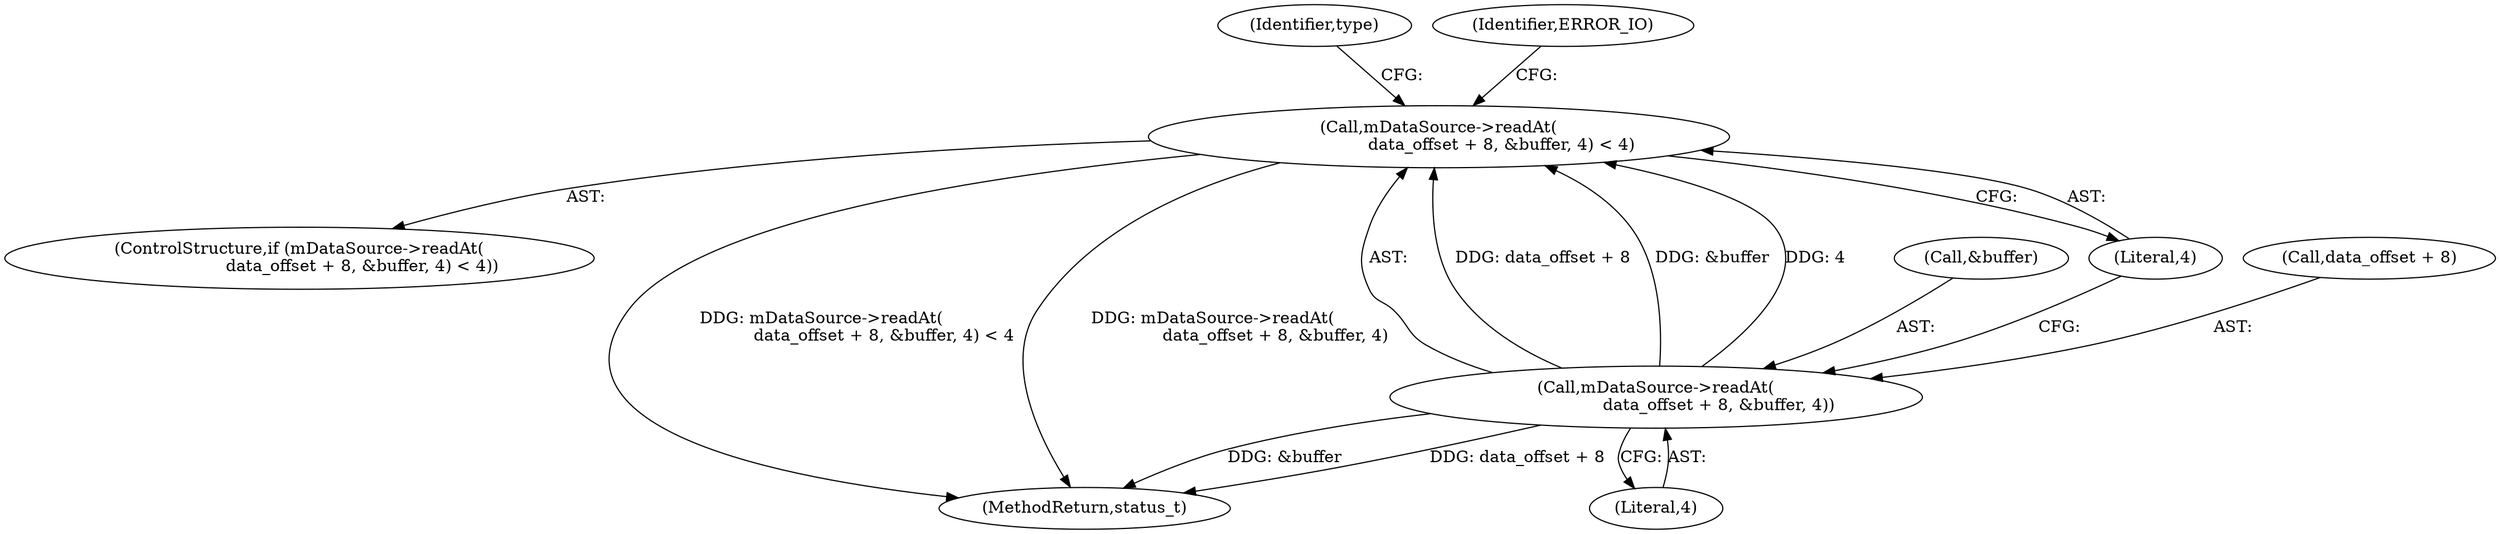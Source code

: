 digraph "0_Android_8a3a2f6ea7defe1a81bb32b3c9f3537f84749b9d@API" {
"1003392" [label="(Call,mDataSource->readAt(\n                        data_offset + 8, &buffer, 4) < 4)"];
"1003393" [label="(Call,mDataSource->readAt(\n                        data_offset + 8, &buffer, 4))"];
"1003392" [label="(Call,mDataSource->readAt(\n                        data_offset + 8, &buffer, 4) < 4)"];
"1003406" [label="(Identifier,type)"];
"1003399" [label="(Literal,4)"];
"1003391" [label="(ControlStructure,if (mDataSource->readAt(\n                        data_offset + 8, &buffer, 4) < 4))"];
"1003923" [label="(MethodReturn,status_t)"];
"1003403" [label="(Identifier,ERROR_IO)"];
"1003397" [label="(Call,&buffer)"];
"1003400" [label="(Literal,4)"];
"1003393" [label="(Call,mDataSource->readAt(\n                        data_offset + 8, &buffer, 4))"];
"1003394" [label="(Call,data_offset + 8)"];
"1003392" -> "1003391"  [label="AST: "];
"1003392" -> "1003400"  [label="CFG: "];
"1003393" -> "1003392"  [label="AST: "];
"1003400" -> "1003392"  [label="AST: "];
"1003403" -> "1003392"  [label="CFG: "];
"1003406" -> "1003392"  [label="CFG: "];
"1003392" -> "1003923"  [label="DDG: mDataSource->readAt(\n                        data_offset + 8, &buffer, 4) < 4"];
"1003392" -> "1003923"  [label="DDG: mDataSource->readAt(\n                        data_offset + 8, &buffer, 4)"];
"1003393" -> "1003392"  [label="DDG: data_offset + 8"];
"1003393" -> "1003392"  [label="DDG: &buffer"];
"1003393" -> "1003392"  [label="DDG: 4"];
"1003393" -> "1003399"  [label="CFG: "];
"1003394" -> "1003393"  [label="AST: "];
"1003397" -> "1003393"  [label="AST: "];
"1003399" -> "1003393"  [label="AST: "];
"1003400" -> "1003393"  [label="CFG: "];
"1003393" -> "1003923"  [label="DDG: &buffer"];
"1003393" -> "1003923"  [label="DDG: data_offset + 8"];
}
